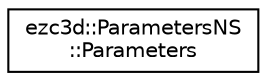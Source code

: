 digraph "Graphical Class Hierarchy"
{
  edge [fontname="Helvetica",fontsize="10",labelfontname="Helvetica",labelfontsize="10"];
  node [fontname="Helvetica",fontsize="10",shape=record];
  rankdir="LR";
  Node0 [label="ezc3d::ParametersNS\l::Parameters",height=0.2,width=0.4,color="black", fillcolor="white", style="filled",URL="$classezc3d_1_1ParametersNS_1_1Parameters.html",tooltip="Group holder of C3D parameters. "];
}
